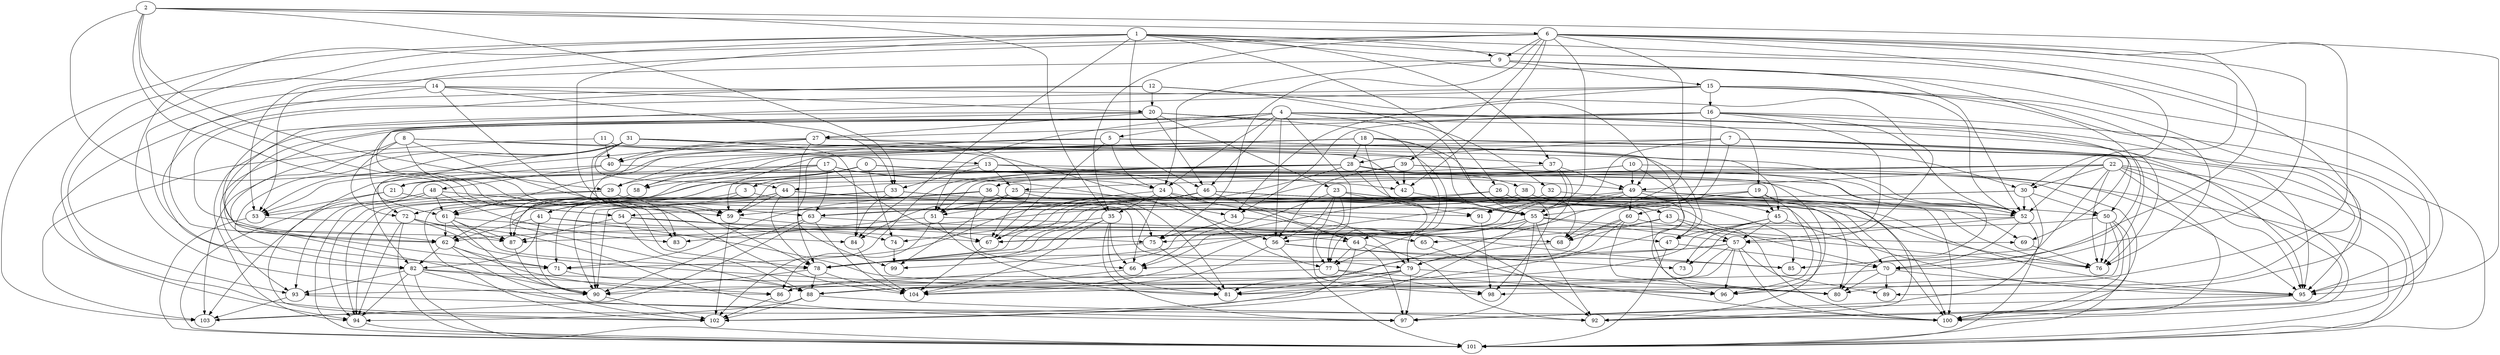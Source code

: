 digraph {
  0 -> 3;
  0 -> 42;
  0 -> 49;
  0 -> 58;
  0 -> 74;
  0 -> 87;
  0 -> 96;
  1 -> 9;
  1 -> 26;
  1 -> 37;
  1 -> 46;
  1 -> 52;
  1 -> 53;
  1 -> 63;
  1 -> 84;
  1 -> 89;
  1 -> 95;
  1 -> 102;
  1 -> 103;
  2 -> 6;
  2 -> 29;
  2 -> 33;
  2 -> 35;
  2 -> 54;
  2 -> 78;
  2 -> 83;
  2 -> 95;
  3 -> 41;
  3 -> 71;
  3 -> 80;
  4 -> 5;
  4 -> 19;
  4 -> 24;
  4 -> 46;
  4 -> 51;
  4 -> 55;
  4 -> 56;
  4 -> 61;
  4 -> 77;
  4 -> 82;
  4 -> 92;
  4 -> 95;
  5 -> 24;
  5 -> 30;
  5 -> 40;
  5 -> 58;
  5 -> 67;
  5 -> 81;
  5 -> 83;
  6 -> 9;
  6 -> 30;
  6 -> 35;
  6 -> 39;
  6 -> 42;
  6 -> 52;
  6 -> 53;
  6 -> 55;
  6 -> 70;
  6 -> 75;
  6 -> 85;
  6 -> 90;
  6 -> 91;
  6 -> 96;
  7 -> 28;
  7 -> 50;
  7 -> 59;
  7 -> 60;
  7 -> 76;
  7 -> 91;
  7 -> 95;
  8 -> 13;
  8 -> 56;
  8 -> 59;
  8 -> 72;
  8 -> 74;
  8 -> 90;
  9 -> 15;
  9 -> 24;
  9 -> 76;
  9 -> 93;
  9 -> 95;
  10 -> 25;
  10 -> 36;
  10 -> 47;
  10 -> 49;
  10 -> 95;
  11 -> 40;
  11 -> 47;
  11 -> 103;
  12 -> 20;
  12 -> 32;
  12 -> 49;
  12 -> 87;
  12 -> 94;
  13 -> 21;
  13 -> 25;
  13 -> 33;
  13 -> 52;
  13 -> 79;
  14 -> 20;
  14 -> 33;
  14 -> 57;
  14 -> 59;
  14 -> 62;
  14 -> 71;
  15 -> 16;
  15 -> 34;
  15 -> 52;
  15 -> 62;
  15 -> 70;
  15 -> 80;
  15 -> 82;
  15 -> 95;
  16 -> 27;
  16 -> 34;
  16 -> 52;
  16 -> 69;
  16 -> 73;
  16 -> 77;
  16 -> 93;
  16 -> 94;
  16 -> 101;
  17 -> 21;
  17 -> 24;
  17 -> 29;
  17 -> 34;
  17 -> 63;
  17 -> 67;
  17 -> 88;
  18 -> 28;
  18 -> 29;
  18 -> 55;
  18 -> 58;
  18 -> 77;
  18 -> 78;
  18 -> 82;
  18 -> 98;
  18 -> 100;
  18 -> 101;
  19 -> 45;
  19 -> 55;
  19 -> 68;
  19 -> 78;
  19 -> 92;
  19 -> 96;
  20 -> 23;
  20 -> 27;
  20 -> 46;
  20 -> 64;
  20 -> 71;
  20 -> 76;
  20 -> 104;
  21 -> 53;
  21 -> 54;
  21 -> 101;
  22 -> 30;
  22 -> 44;
  22 -> 49;
  22 -> 76;
  22 -> 78;
  22 -> 85;
  22 -> 87;
  22 -> 92;
  22 -> 95;
  22 -> 100;
  22 -> 101;
  23 -> 52;
  23 -> 56;
  23 -> 66;
  23 -> 77;
  23 -> 91;
  23 -> 98;
  23 -> 100;
  24 -> 35;
  24 -> 64;
  24 -> 66;
  24 -> 71;
  24 -> 77;
  24 -> 85;
  25 -> 51;
  25 -> 81;
  25 -> 84;
  25 -> 99;
  25 -> 100;
  26 -> 43;
  26 -> 59;
  26 -> 66;
  26 -> 68;
  27 -> 40;
  27 -> 45;
  27 -> 53;
  27 -> 61;
  27 -> 67;
  27 -> 99;
  28 -> 38;
  28 -> 51;
  28 -> 55;
  28 -> 59;
  28 -> 61;
  28 -> 67;
  28 -> 80;
  28 -> 100;
  28 -> 102;
  29 -> 79;
  29 -> 91;
  29 -> 94;
  29 -> 101;
  30 -> 50;
  30 -> 52;
  30 -> 63;
  30 -> 87;
  30 -> 97;
  31 -> 37;
  31 -> 42;
  31 -> 44;
  31 -> 52;
  31 -> 53;
  31 -> 62;
  31 -> 72;
  31 -> 78;
  31 -> 79;
  31 -> 84;
  31 -> 103;
  32 -> 50;
  32 -> 88;
  33 -> 43;
  33 -> 76;
  33 -> 84;
  33 -> 90;
  33 -> 102;
  34 -> 75;
  34 -> 85;
  34 -> 90;
  35 -> 66;
  35 -> 74;
  35 -> 78;
  35 -> 81;
  35 -> 97;
  35 -> 104;
  36 -> 55;
  36 -> 62;
  36 -> 66;
  36 -> 71;
  36 -> 75;
  36 -> 94;
  37 -> 41;
  37 -> 49;
  37 -> 81;
  37 -> 91;
  38 -> 45;
  38 -> 54;
  38 -> 78;
  38 -> 80;
  38 -> 100;
  39 -> 42;
  39 -> 51;
  39 -> 52;
  39 -> 56;
  39 -> 101;
  39 -> 103;
  40 -> 48;
  40 -> 52;
  40 -> 102;
  41 -> 62;
  41 -> 65;
  41 -> 80;
  41 -> 82;
  41 -> 90;
  42 -> 55;
  43 -> 57;
  43 -> 65;
  43 -> 68;
  43 -> 70;
  44 -> 47;
  44 -> 59;
  44 -> 78;
  44 -> 90;
  44 -> 92;
  44 -> 94;
  45 -> 47;
  45 -> 57;
  45 -> 73;
  45 -> 88;
  45 -> 95;
  46 -> 63;
  46 -> 64;
  46 -> 67;
  46 -> 70;
  46 -> 72;
  46 -> 90;
  46 -> 95;
  46 -> 100;
  47 -> 70;
  47 -> 101;
  48 -> 53;
  48 -> 59;
  48 -> 61;
  48 -> 83;
  48 -> 93;
  49 -> 51;
  49 -> 60;
  49 -> 67;
  49 -> 69;
  49 -> 76;
  49 -> 96;
  49 -> 99;
  50 -> 62;
  50 -> 76;
  50 -> 98;
  50 -> 100;
  50 -> 101;
  51 -> 81;
  51 -> 83;
  51 -> 86;
  51 -> 92;
  52 -> 57;
  52 -> 67;
  52 -> 70;
  52 -> 101;
  53 -> 84;
  53 -> 101;
  54 -> 67;
  54 -> 68;
  54 -> 87;
  54 -> 88;
  55 -> 56;
  55 -> 57;
  55 -> 67;
  55 -> 75;
  55 -> 76;
  55 -> 92;
  55 -> 97;
  55 -> 102;
  56 -> 73;
  56 -> 85;
  56 -> 101;
  56 -> 104;
  57 -> 66;
  57 -> 78;
  57 -> 81;
  57 -> 88;
  57 -> 89;
  57 -> 96;
  57 -> 100;
  58 -> 61;
  59 -> 75;
  59 -> 102;
  60 -> 68;
  60 -> 69;
  60 -> 79;
  60 -> 80;
  60 -> 93;
  61 -> 62;
  61 -> 64;
  61 -> 78;
  61 -> 87;
  61 -> 90;
  62 -> 71;
  62 -> 82;
  62 -> 86;
  62 -> 102;
  63 -> 65;
  63 -> 90;
  63 -> 103;
  63 -> 104;
  64 -> 77;
  64 -> 92;
  64 -> 97;
  64 -> 102;
  65 -> 100;
  66 -> 104;
  67 -> 104;
  68 -> 79;
  69 -> 76;
  70 -> 80;
  70 -> 89;
  70 -> 95;
  70 -> 104;
  71 -> 88;
  72 -> 81;
  72 -> 87;
  72 -> 94;
  72 -> 97;
  72 -> 101;
  74 -> 99;
  75 -> 78;
  75 -> 81;
  77 -> 86;
  77 -> 96;
  77 -> 98;
  78 -> 88;
  78 -> 90;
  78 -> 104;
  79 -> 80;
  79 -> 81;
  79 -> 86;
  79 -> 97;
  79 -> 103;
  82 -> 86;
  82 -> 93;
  82 -> 94;
  82 -> 96;
  82 -> 100;
  82 -> 101;
  84 -> 104;
  86 -> 102;
  87 -> 90;
  88 -> 92;
  88 -> 94;
  88 -> 102;
  90 -> 102;
  91 -> 98;
  93 -> 97;
  93 -> 103;
  94 -> 101;
  95 -> 97;
  95 -> 100;
}
